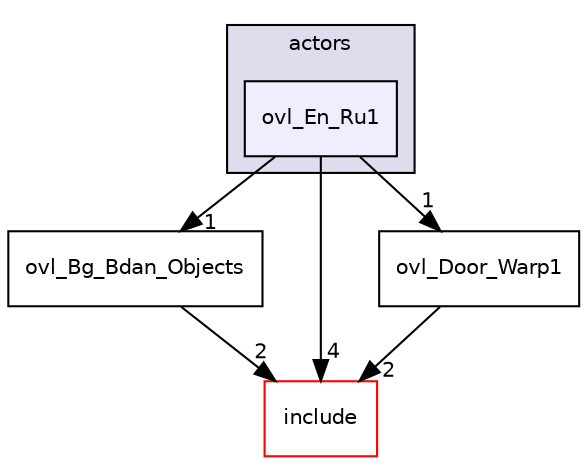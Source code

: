digraph "src/overlays/actors/ovl_En_Ru1" {
  compound=true
  node [ fontsize="10", fontname="Helvetica"];
  edge [ labelfontsize="10", labelfontname="Helvetica"];
  subgraph clusterdir_e93473484be31ce7bcb356bd643a22f8 {
    graph [ bgcolor="#ddddee", pencolor="black", label="actors" fontname="Helvetica", fontsize="10", URL="dir_e93473484be31ce7bcb356bd643a22f8.html"]
  dir_0eb1d5134f64ae10975c38d9598ff853 [shape=box, label="ovl_En_Ru1", style="filled", fillcolor="#eeeeff", pencolor="black", URL="dir_0eb1d5134f64ae10975c38d9598ff853.html"];
  }
  dir_d60db1369b96a3b0da60118671b5f4dd [shape=box label="ovl_Bg_Bdan_Objects" URL="dir_d60db1369b96a3b0da60118671b5f4dd.html"];
  dir_d44c64559bbebec7f509842c48db8b23 [shape=box label="include" fillcolor="white" style="filled" color="red" URL="dir_d44c64559bbebec7f509842c48db8b23.html"];
  dir_cbfbdeeb33cbe49ca6e387c0e415f405 [shape=box label="ovl_Door_Warp1" URL="dir_cbfbdeeb33cbe49ca6e387c0e415f405.html"];
  dir_0eb1d5134f64ae10975c38d9598ff853->dir_d60db1369b96a3b0da60118671b5f4dd [headlabel="1", labeldistance=1.5 headhref="dir_000336_000016.html"];
  dir_0eb1d5134f64ae10975c38d9598ff853->dir_d44c64559bbebec7f509842c48db8b23 [headlabel="4", labeldistance=1.5 headhref="dir_000336_000000.html"];
  dir_0eb1d5134f64ae10975c38d9598ff853->dir_cbfbdeeb33cbe49ca6e387c0e415f405 [headlabel="1", labeldistance=1.5 headhref="dir_000336_000171.html"];
  dir_d60db1369b96a3b0da60118671b5f4dd->dir_d44c64559bbebec7f509842c48db8b23 [headlabel="2", labeldistance=1.5 headhref="dir_000016_000000.html"];
  dir_cbfbdeeb33cbe49ca6e387c0e415f405->dir_d44c64559bbebec7f509842c48db8b23 [headlabel="2", labeldistance=1.5 headhref="dir_000171_000000.html"];
}
